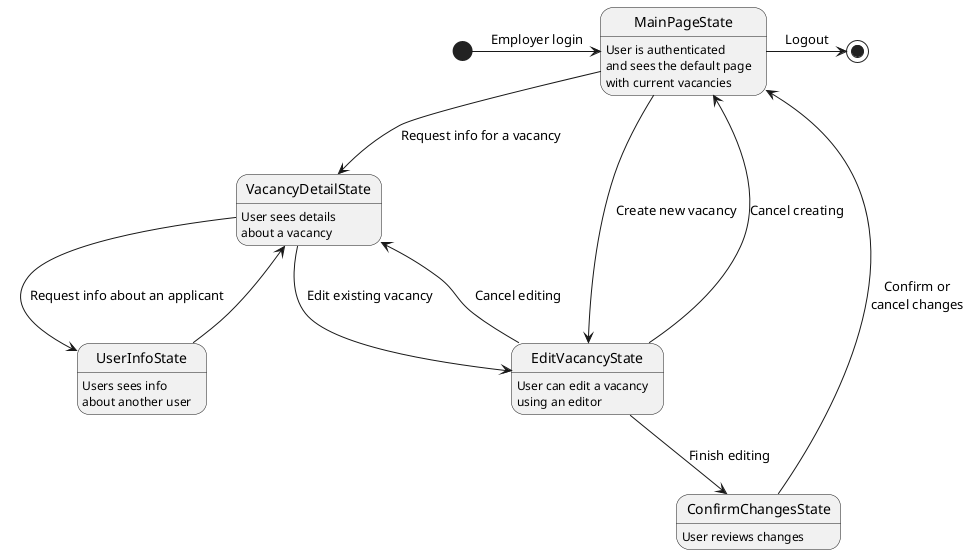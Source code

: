 @startuml
MainPageState: User is authenticated\nand sees the default page\nwith current vacancies
VacancyDetailState: User sees details\nabout a vacancy
UserInfoState: Users sees info\nabout another user
EditVacancyState: User can edit a vacancy\nusing an editor
ConfirmChangesState: User reviews changes
[*] -> MainPageState: Employer login
MainPageState --> VacancyDetailState: Request info for a vacancy

VacancyDetailState --> UserInfoState: Request info about an applicant
UserInfoState --> VacancyDetailState

MainPageState --> EditVacancyState: Create new vacancy
EditVacancyState --> MainPageState: Cancel creating

VacancyDetailState --> EditVacancyState: Edit existing vacancy
EditVacancyState --> VacancyDetailState: Cancel editing

EditVacancyState --> ConfirmChangesState: Finish editing
ConfirmChangesState --> MainPageState: Confirm or\ncancel changes

MainPageState -> [*]: Logout
@enduml

